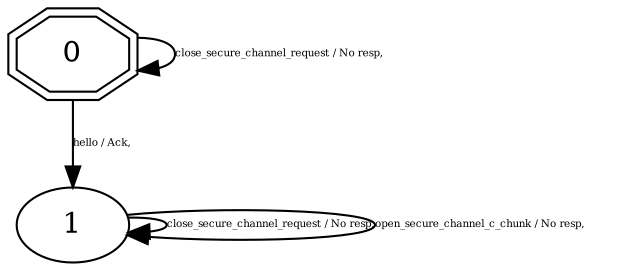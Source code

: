 digraph "Automata" { 
	 "0" [shape=doubleoctagon,style=filled,fillcolor=white,URL="0"];
	 "1" [shape=ellipse,style=filled,fillcolor=white,URL="1"];
	 "0"->"0" [fontsize=5,label="close_secure_channel_request / No resp,",URL="t4"];
	 "0"->"1" [fontsize=5,label="hello / Ack,",URL="t0"];
	 "1"->"1" [fontsize=5,label="close_secure_channel_request / No resp,",URL="t19"];
	 "1"->"1" [fontsize=5,label="open_secure_channel_c_chunk / No resp,",URL="t28"];
}
